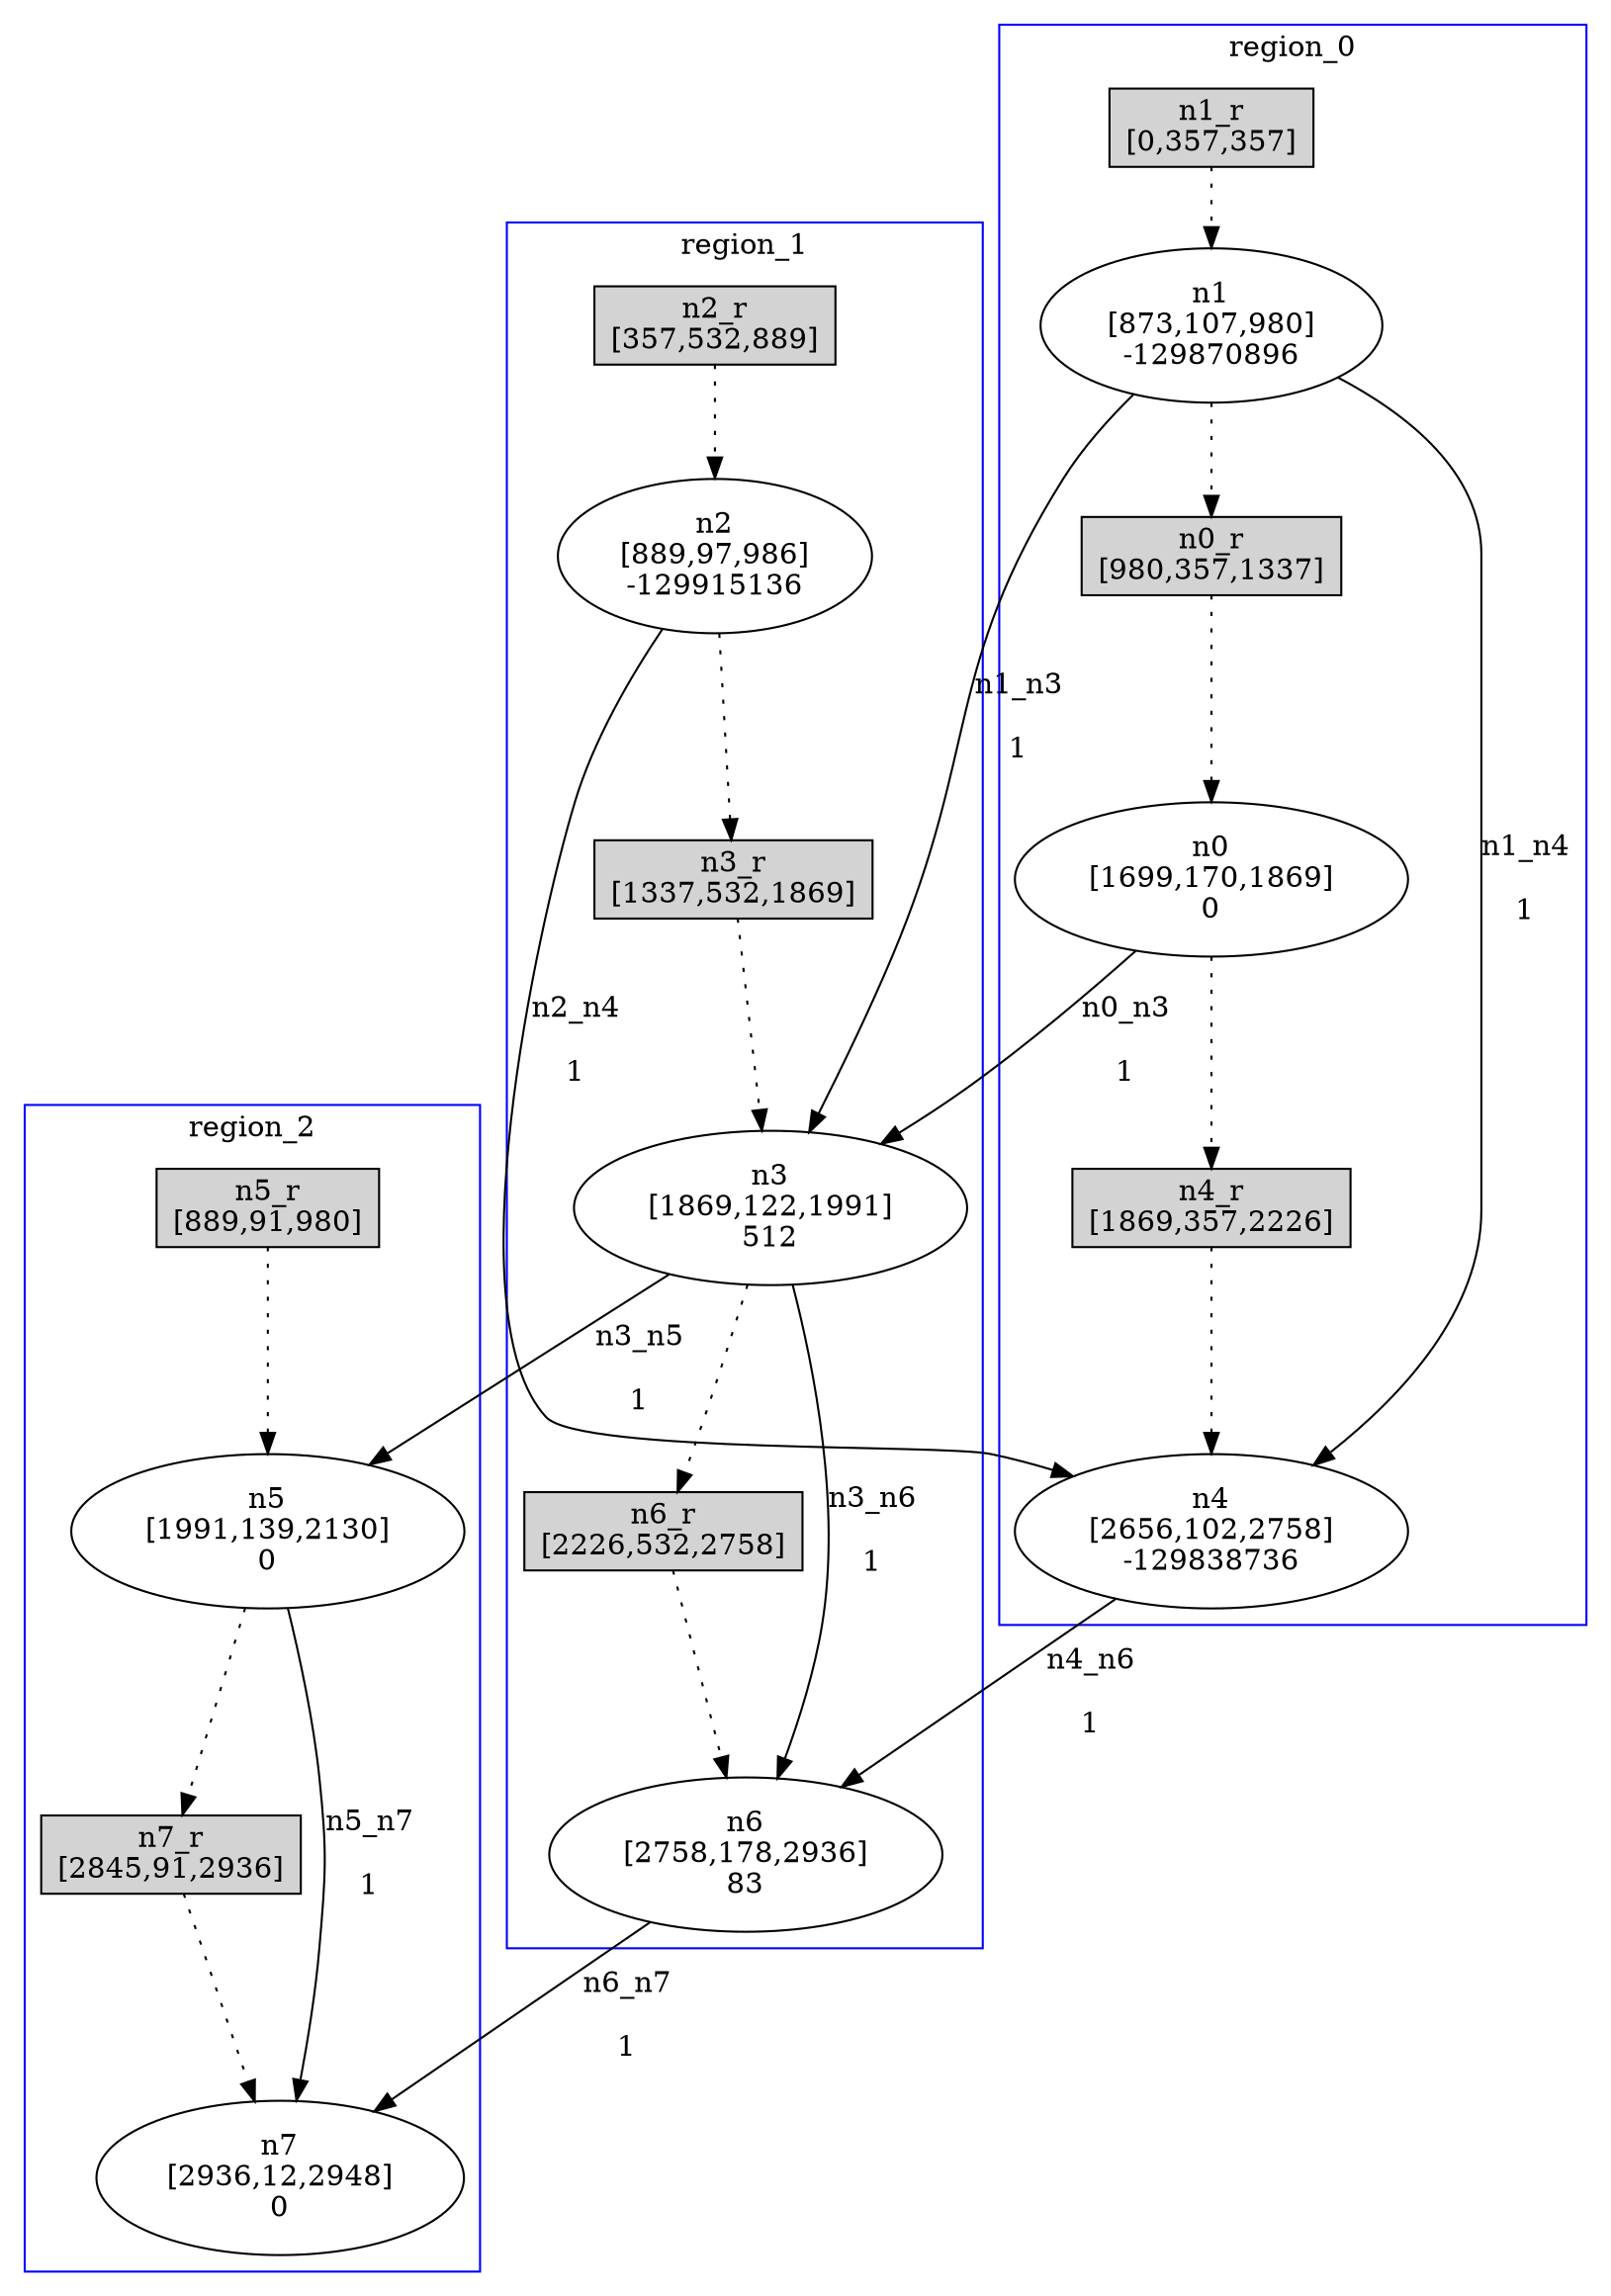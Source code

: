 //3-LSsolveMIPnSolStatus 2.
//4-SL 2948.
//5-LSsolveMIPsolveTime(double) 0.39174.
//6-reconfigurateNum(int) 8.
//7-reconfigurateTime(int) 2849.
digraph test_0 {
	size="28,40";
	subgraph cluster0 {
		stytle=filled;
		color=blue;
		label=region_0;
		n1_r [ shape = box, style = filled, label = "n1_r\n[0,357,357]" ];
		n1 [ label="n1\n[873,107,980]\n-129870896" ];
		n1_r -> n1 [ style = dotted ];
		n0_r [ shape = box, style = filled, label = "n0_r\n[980,357,1337]" ];
		n0 [ label="n0\n[1699,170,1869]\n0" ];
		n0_r -> n0 [ style = dotted ];
		n4_r [ shape = box, style = filled, label = "n4_r\n[1869,357,2226]" ];
		n4 [ label="n4\n[2656,102,2758]\n-129838736" ];
		n4_r -> n4 [ style = dotted ];
		n1 -> n0_r [ style = dotted ];
		n0 -> n4_r [ style = dotted ];
	}
	subgraph cluster1 {
		stytle=filled;
		color=blue;
		label=region_1;
		n2_r [ shape = box, style = filled, label = "n2_r\n[357,532,889]" ];
		n2 [ label="n2\n[889,97,986]\n-129915136" ];
		n2_r -> n2 [ style = dotted ];
		n3_r [ shape = box, style = filled, label = "n3_r\n[1337,532,1869]" ];
		n3 [ label="n3\n[1869,122,1991]\n512" ];
		n3_r -> n3 [ style = dotted ];
		n6_r [ shape = box, style = filled, label = "n6_r\n[2226,532,2758]" ];
		n6 [ label="n6\n[2758,178,2936]\n83" ];
		n6_r -> n6 [ style = dotted ];
		n2 -> n3_r [ style = dotted ];
		n3 -> n6_r [ style = dotted ];
	}
	subgraph cluster2 {
		stytle=filled;
		color=blue;
		label=region_2;
		n5_r [ shape = box, style = filled, label = "n5_r\n[889,91,980]" ];
		n5 [ label="n5\n[1991,139,2130]\n0" ];
		n5_r -> n5 [ style = dotted ];
		n7_r [ shape = box, style = filled, label = "n7_r\n[2845,91,2936]" ];
		n7 [ label="n7\n[2936,12,2948]\n0" ];
		n7_r -> n7 [ style = dotted ];
		n5 -> n7_r [ style = dotted ];
	}
	n0 -> n3 [ label="n0_n3\n1" ];
	n3 -> n5 [ label="n3_n5\n1" ];
	n3 -> n6 [ label="n3_n6\n1" ];
	n1 -> n3 [ label="n1_n3\n1" ];
	n1 -> n4 [ label="n1_n4\n1" ];
	n4 -> n6 [ label="n4_n6\n1" ];
	n2 -> n4 [ label="n2_n4\n1" ];
	n5 -> n7 [ label="n5_n7\n1" ];
	n6 -> n7 [ label="n6_n7\n1" ];
}
